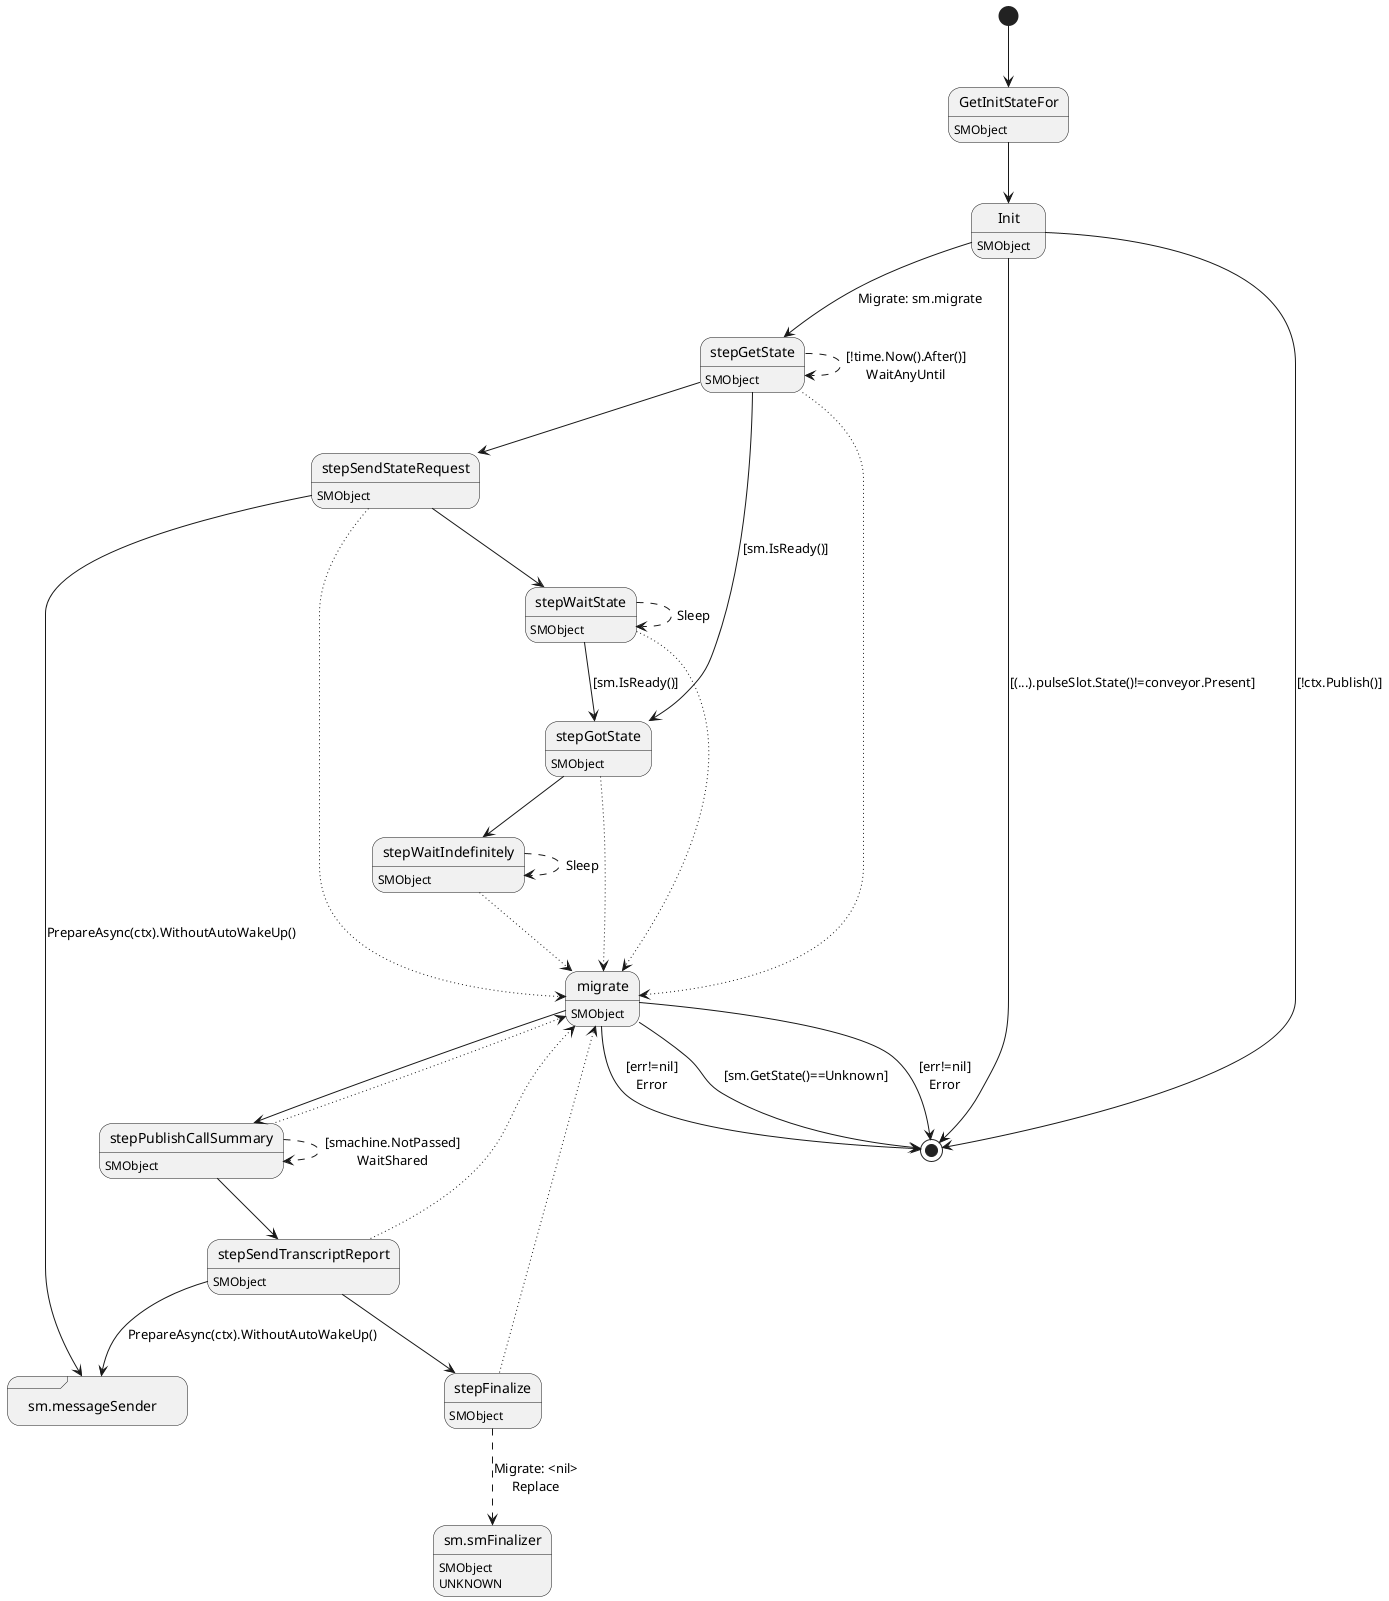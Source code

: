 @startuml
state "GetInitStateFor" as T00_S001
T00_S001 : SMObject
[*] --> T00_S001
T00_S001 --> T00_S002
state "Init" as T00_S002
T00_S002 : SMObject
T00_S002 --> [*] : [(...).pulseSlot.State()!=conveyor.Present]
T00_S002 --> [*] : [!ctx.Publish()]
T00_S002 --> T00_S005 : Migrate: sm.migrate
state "migrate" as T00_S009
T00_S009 : SMObject
T00_S009 --> [*] : [sm.GetState()==Unknown]
T00_S009 --> [*] : [err!=nil]\nError
T00_S009 --> [*] : [err!=nil]\nError
T00_S009 --> T00_S010
state "sm.messageSender" as T00_S004 <<sdlreceive>>
T00_S004 : DUPLICATE
state "stepFinalize" as T00_S012
T00_S012 : SMObject
T00_S012 --[dotted]> T00_S009
state "sm.smFinalizer" as T00_U001
T00_U001 : SMObject
T00_U001 : UNKNOWN 
T00_S012 --[dashed]> T00_U001 : Migrate: <nil>\nReplace
state "stepGetState" as T00_S005
T00_S005 : SMObject
T00_S005 --[dotted]> T00_S009
T00_S005 --> T00_S007 : [sm.IsReady()]
T00_S005 --[dashed]> T00_S005 : [!time.Now().After()]\nWaitAnyUntil
T00_S005 --> T00_S003
state "stepGotState" as T00_S007
T00_S007 : SMObject
T00_S007 --[dotted]> T00_S009
T00_S007 --> T00_S008
state "stepPublishCallSummary" as T00_S010
T00_S010 : SMObject
T00_S010 --[dotted]> T00_S009
T00_S010 --[dashed]> T00_S010 : [smachine.NotPassed]\nWaitShared
T00_S010 --> T00_S011
state "stepSendStateRequest" as T00_S003
T00_S003 : SMObject
T00_S003 --[dotted]> T00_S009
T00_S003 --> T00_S004 : PrepareAsync(ctx).WithoutAutoWakeUp()
T00_S003 --> T00_S006
state "stepSendTranscriptReport" as T00_S011
T00_S011 : SMObject
T00_S011 --[dotted]> T00_S009
T00_S011 --> T00_S004 : PrepareAsync(ctx).WithoutAutoWakeUp()
T00_S011 --> T00_S012
state "stepWaitIndefinitely" as T00_S008
T00_S008 : SMObject
T00_S008 --[dotted]> T00_S009
T00_S008 --[dashed]> T00_S008 : Sleep
state "stepWaitState" as T00_S006
T00_S006 : SMObject
T00_S006 --[dotted]> T00_S009
T00_S006 --> T00_S007 : [sm.IsReady()]
T00_S006 --[dashed]> T00_S006 : Sleep
@enduml

